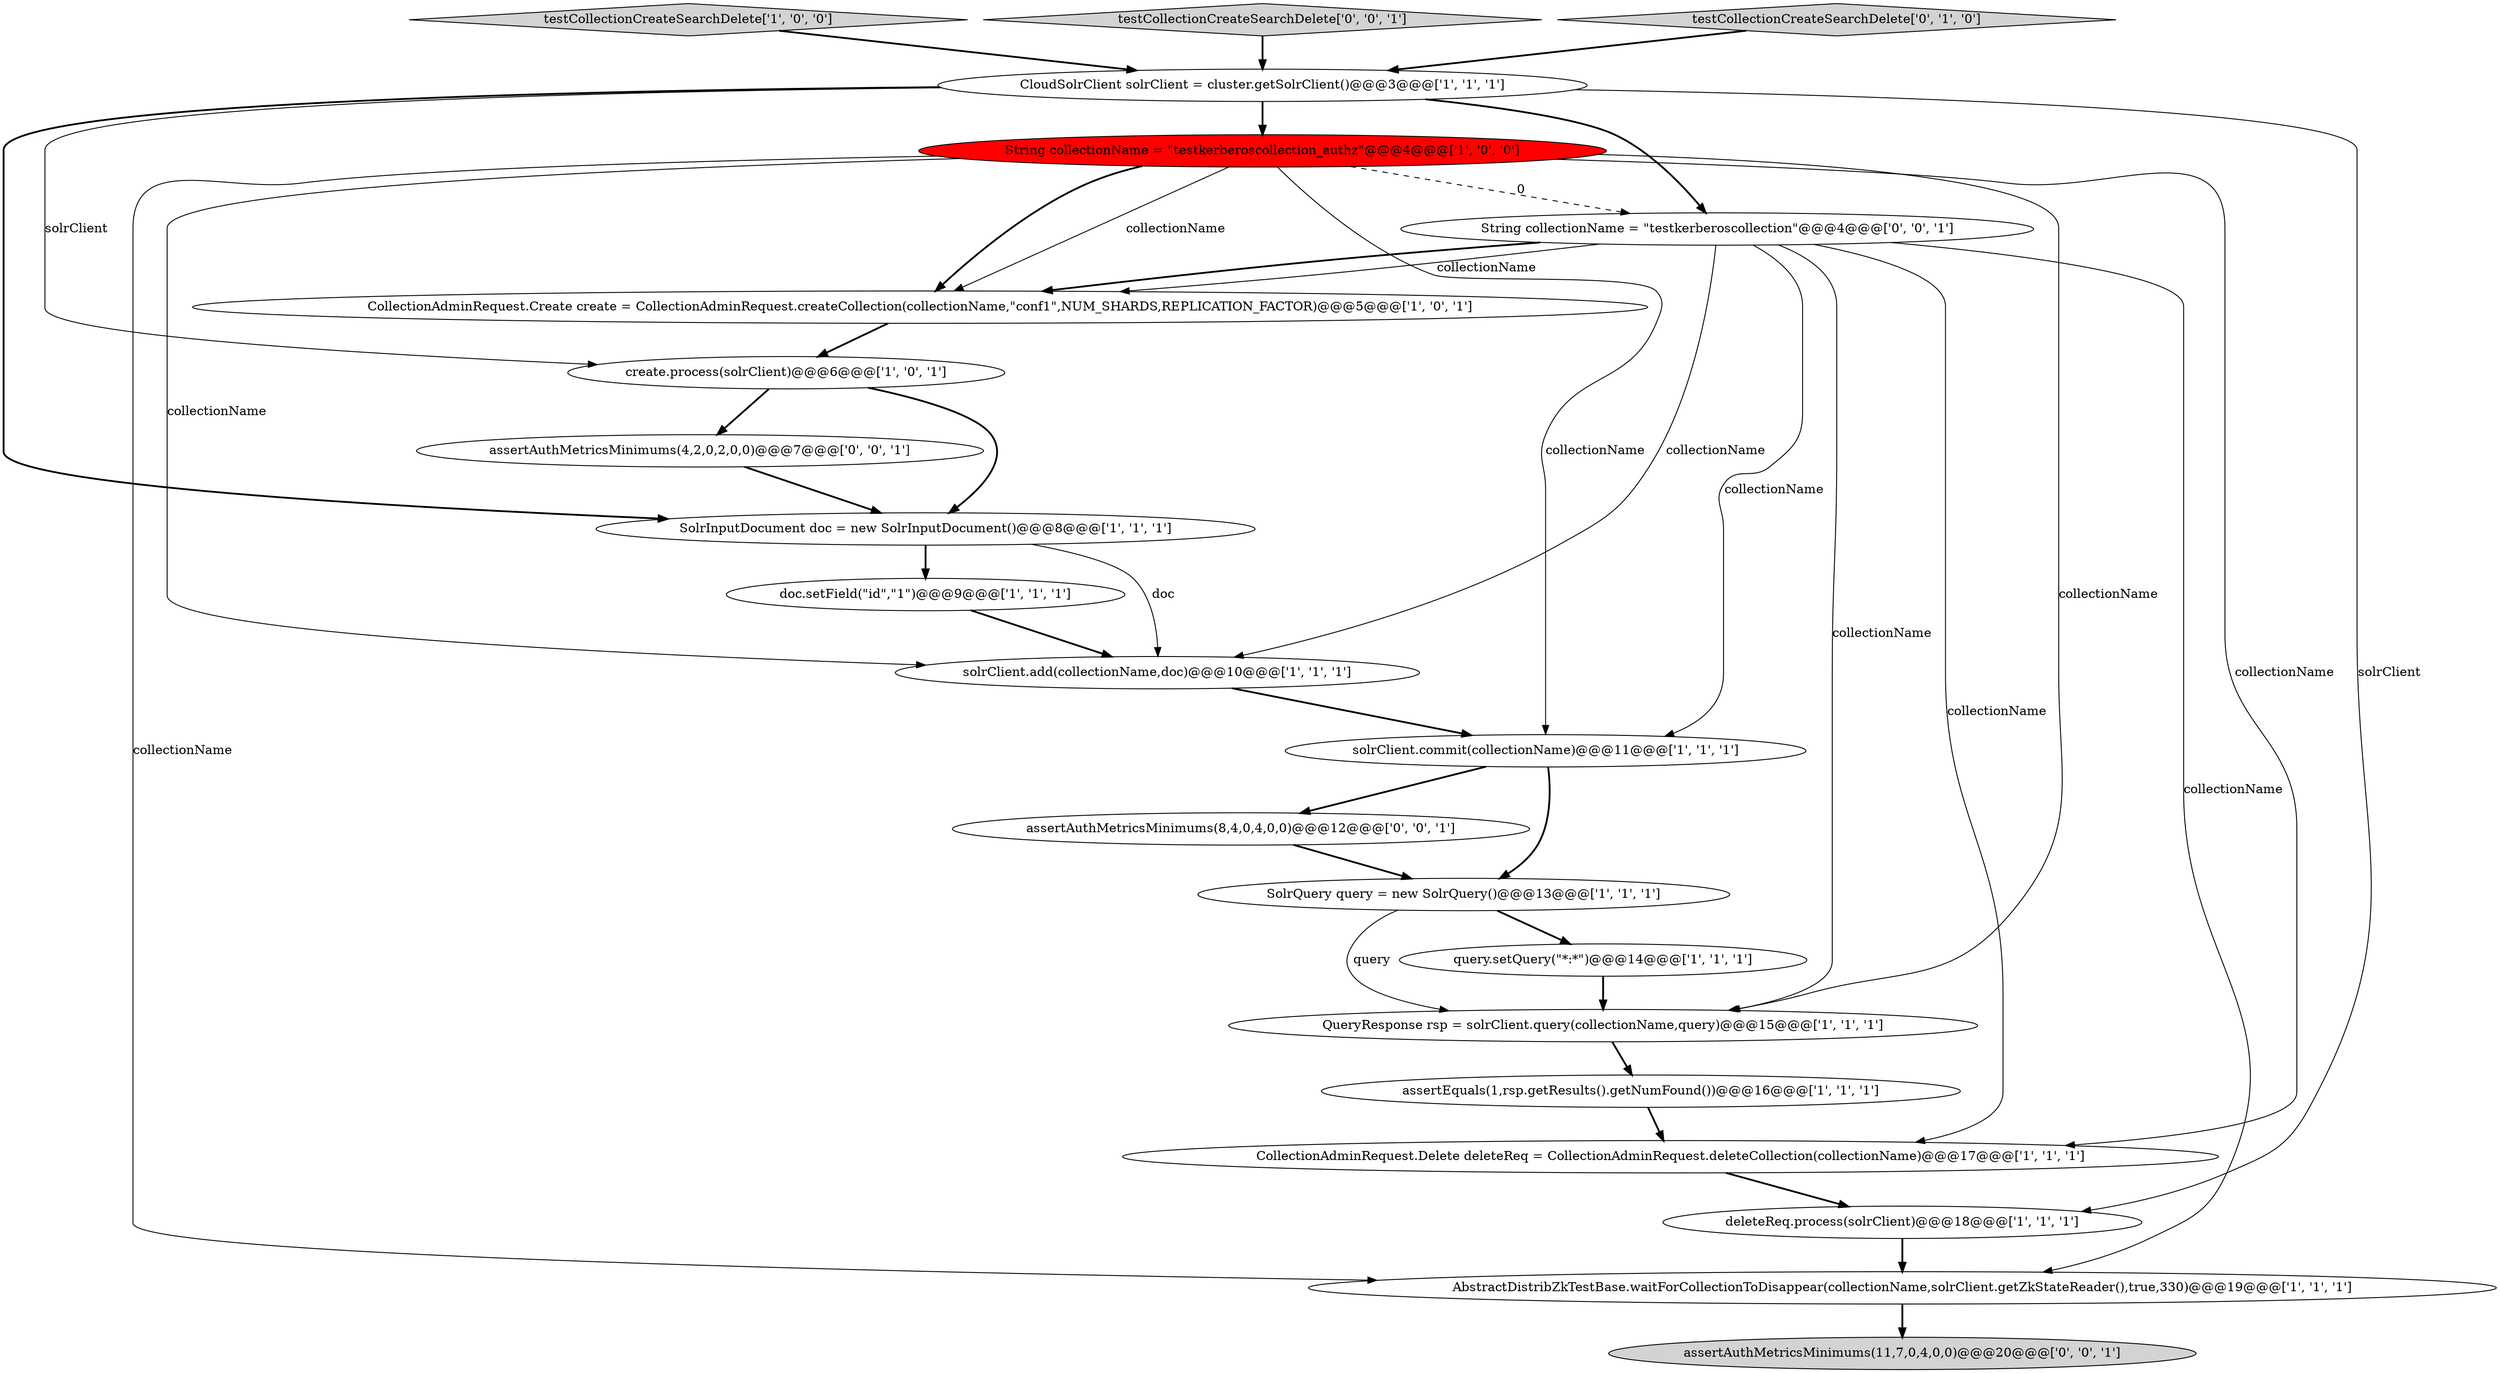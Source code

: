 digraph {
3 [style = filled, label = "SolrInputDocument doc = new SolrInputDocument()@@@8@@@['1', '1', '1']", fillcolor = white, shape = ellipse image = "AAA0AAABBB1BBB"];
17 [style = filled, label = "assertAuthMetricsMinimums(4,2,0,2,0,0)@@@7@@@['0', '0', '1']", fillcolor = white, shape = ellipse image = "AAA0AAABBB3BBB"];
12 [style = filled, label = "SolrQuery query = new SolrQuery()@@@13@@@['1', '1', '1']", fillcolor = white, shape = ellipse image = "AAA0AAABBB1BBB"];
1 [style = filled, label = "create.process(solrClient)@@@6@@@['1', '0', '1']", fillcolor = white, shape = ellipse image = "AAA0AAABBB1BBB"];
19 [style = filled, label = "assertAuthMetricsMinimums(8,4,0,4,0,0)@@@12@@@['0', '0', '1']", fillcolor = white, shape = ellipse image = "AAA0AAABBB3BBB"];
13 [style = filled, label = "CollectionAdminRequest.Create create = CollectionAdminRequest.createCollection(collectionName,\"conf1\",NUM_SHARDS,REPLICATION_FACTOR)@@@5@@@['1', '0', '1']", fillcolor = white, shape = ellipse image = "AAA0AAABBB1BBB"];
9 [style = filled, label = "testCollectionCreateSearchDelete['1', '0', '0']", fillcolor = lightgray, shape = diamond image = "AAA0AAABBB1BBB"];
10 [style = filled, label = "deleteReq.process(solrClient)@@@18@@@['1', '1', '1']", fillcolor = white, shape = ellipse image = "AAA0AAABBB1BBB"];
14 [style = filled, label = "doc.setField(\"id\",\"1\")@@@9@@@['1', '1', '1']", fillcolor = white, shape = ellipse image = "AAA0AAABBB1BBB"];
15 [style = filled, label = "solrClient.commit(collectionName)@@@11@@@['1', '1', '1']", fillcolor = white, shape = ellipse image = "AAA0AAABBB1BBB"];
5 [style = filled, label = "CloudSolrClient solrClient = cluster.getSolrClient()@@@3@@@['1', '1', '1']", fillcolor = white, shape = ellipse image = "AAA0AAABBB1BBB"];
18 [style = filled, label = "testCollectionCreateSearchDelete['0', '0', '1']", fillcolor = lightgray, shape = diamond image = "AAA0AAABBB3BBB"];
8 [style = filled, label = "query.setQuery(\"*:*\")@@@14@@@['1', '1', '1']", fillcolor = white, shape = ellipse image = "AAA0AAABBB1BBB"];
21 [style = filled, label = "String collectionName = \"testkerberoscollection\"@@@4@@@['0', '0', '1']", fillcolor = white, shape = ellipse image = "AAA0AAABBB3BBB"];
11 [style = filled, label = "AbstractDistribZkTestBase.waitForCollectionToDisappear(collectionName,solrClient.getZkStateReader(),true,330)@@@19@@@['1', '1', '1']", fillcolor = white, shape = ellipse image = "AAA0AAABBB1BBB"];
4 [style = filled, label = "QueryResponse rsp = solrClient.query(collectionName,query)@@@15@@@['1', '1', '1']", fillcolor = white, shape = ellipse image = "AAA0AAABBB1BBB"];
20 [style = filled, label = "assertAuthMetricsMinimums(11,7,0,4,0,0)@@@20@@@['0', '0', '1']", fillcolor = lightgray, shape = ellipse image = "AAA0AAABBB3BBB"];
16 [style = filled, label = "testCollectionCreateSearchDelete['0', '1', '0']", fillcolor = lightgray, shape = diamond image = "AAA0AAABBB2BBB"];
6 [style = filled, label = "solrClient.add(collectionName,doc)@@@10@@@['1', '1', '1']", fillcolor = white, shape = ellipse image = "AAA0AAABBB1BBB"];
2 [style = filled, label = "String collectionName = \"testkerberoscollection_authz\"@@@4@@@['1', '0', '0']", fillcolor = red, shape = ellipse image = "AAA1AAABBB1BBB"];
7 [style = filled, label = "CollectionAdminRequest.Delete deleteReq = CollectionAdminRequest.deleteCollection(collectionName)@@@17@@@['1', '1', '1']", fillcolor = white, shape = ellipse image = "AAA0AAABBB1BBB"];
0 [style = filled, label = "assertEquals(1,rsp.getResults().getNumFound())@@@16@@@['1', '1', '1']", fillcolor = white, shape = ellipse image = "AAA0AAABBB1BBB"];
5->3 [style = bold, label=""];
11->20 [style = bold, label=""];
12->4 [style = solid, label="query"];
19->12 [style = bold, label=""];
21->4 [style = solid, label="collectionName"];
7->10 [style = bold, label=""];
21->15 [style = solid, label="collectionName"];
3->14 [style = bold, label=""];
1->3 [style = bold, label=""];
5->10 [style = solid, label="solrClient"];
2->15 [style = solid, label="collectionName"];
15->19 [style = bold, label=""];
2->11 [style = solid, label="collectionName"];
13->1 [style = bold, label=""];
6->15 [style = bold, label=""];
2->7 [style = solid, label="collectionName"];
1->17 [style = bold, label=""];
4->0 [style = bold, label=""];
0->7 [style = bold, label=""];
2->13 [style = bold, label=""];
5->1 [style = solid, label="solrClient"];
21->6 [style = solid, label="collectionName"];
5->21 [style = bold, label=""];
5->2 [style = bold, label=""];
3->6 [style = solid, label="doc"];
2->21 [style = dashed, label="0"];
12->8 [style = bold, label=""];
18->5 [style = bold, label=""];
21->11 [style = solid, label="collectionName"];
21->13 [style = solid, label="collectionName"];
2->4 [style = solid, label="collectionName"];
17->3 [style = bold, label=""];
9->5 [style = bold, label=""];
16->5 [style = bold, label=""];
15->12 [style = bold, label=""];
2->6 [style = solid, label="collectionName"];
8->4 [style = bold, label=""];
2->13 [style = solid, label="collectionName"];
14->6 [style = bold, label=""];
21->7 [style = solid, label="collectionName"];
21->13 [style = bold, label=""];
10->11 [style = bold, label=""];
}
